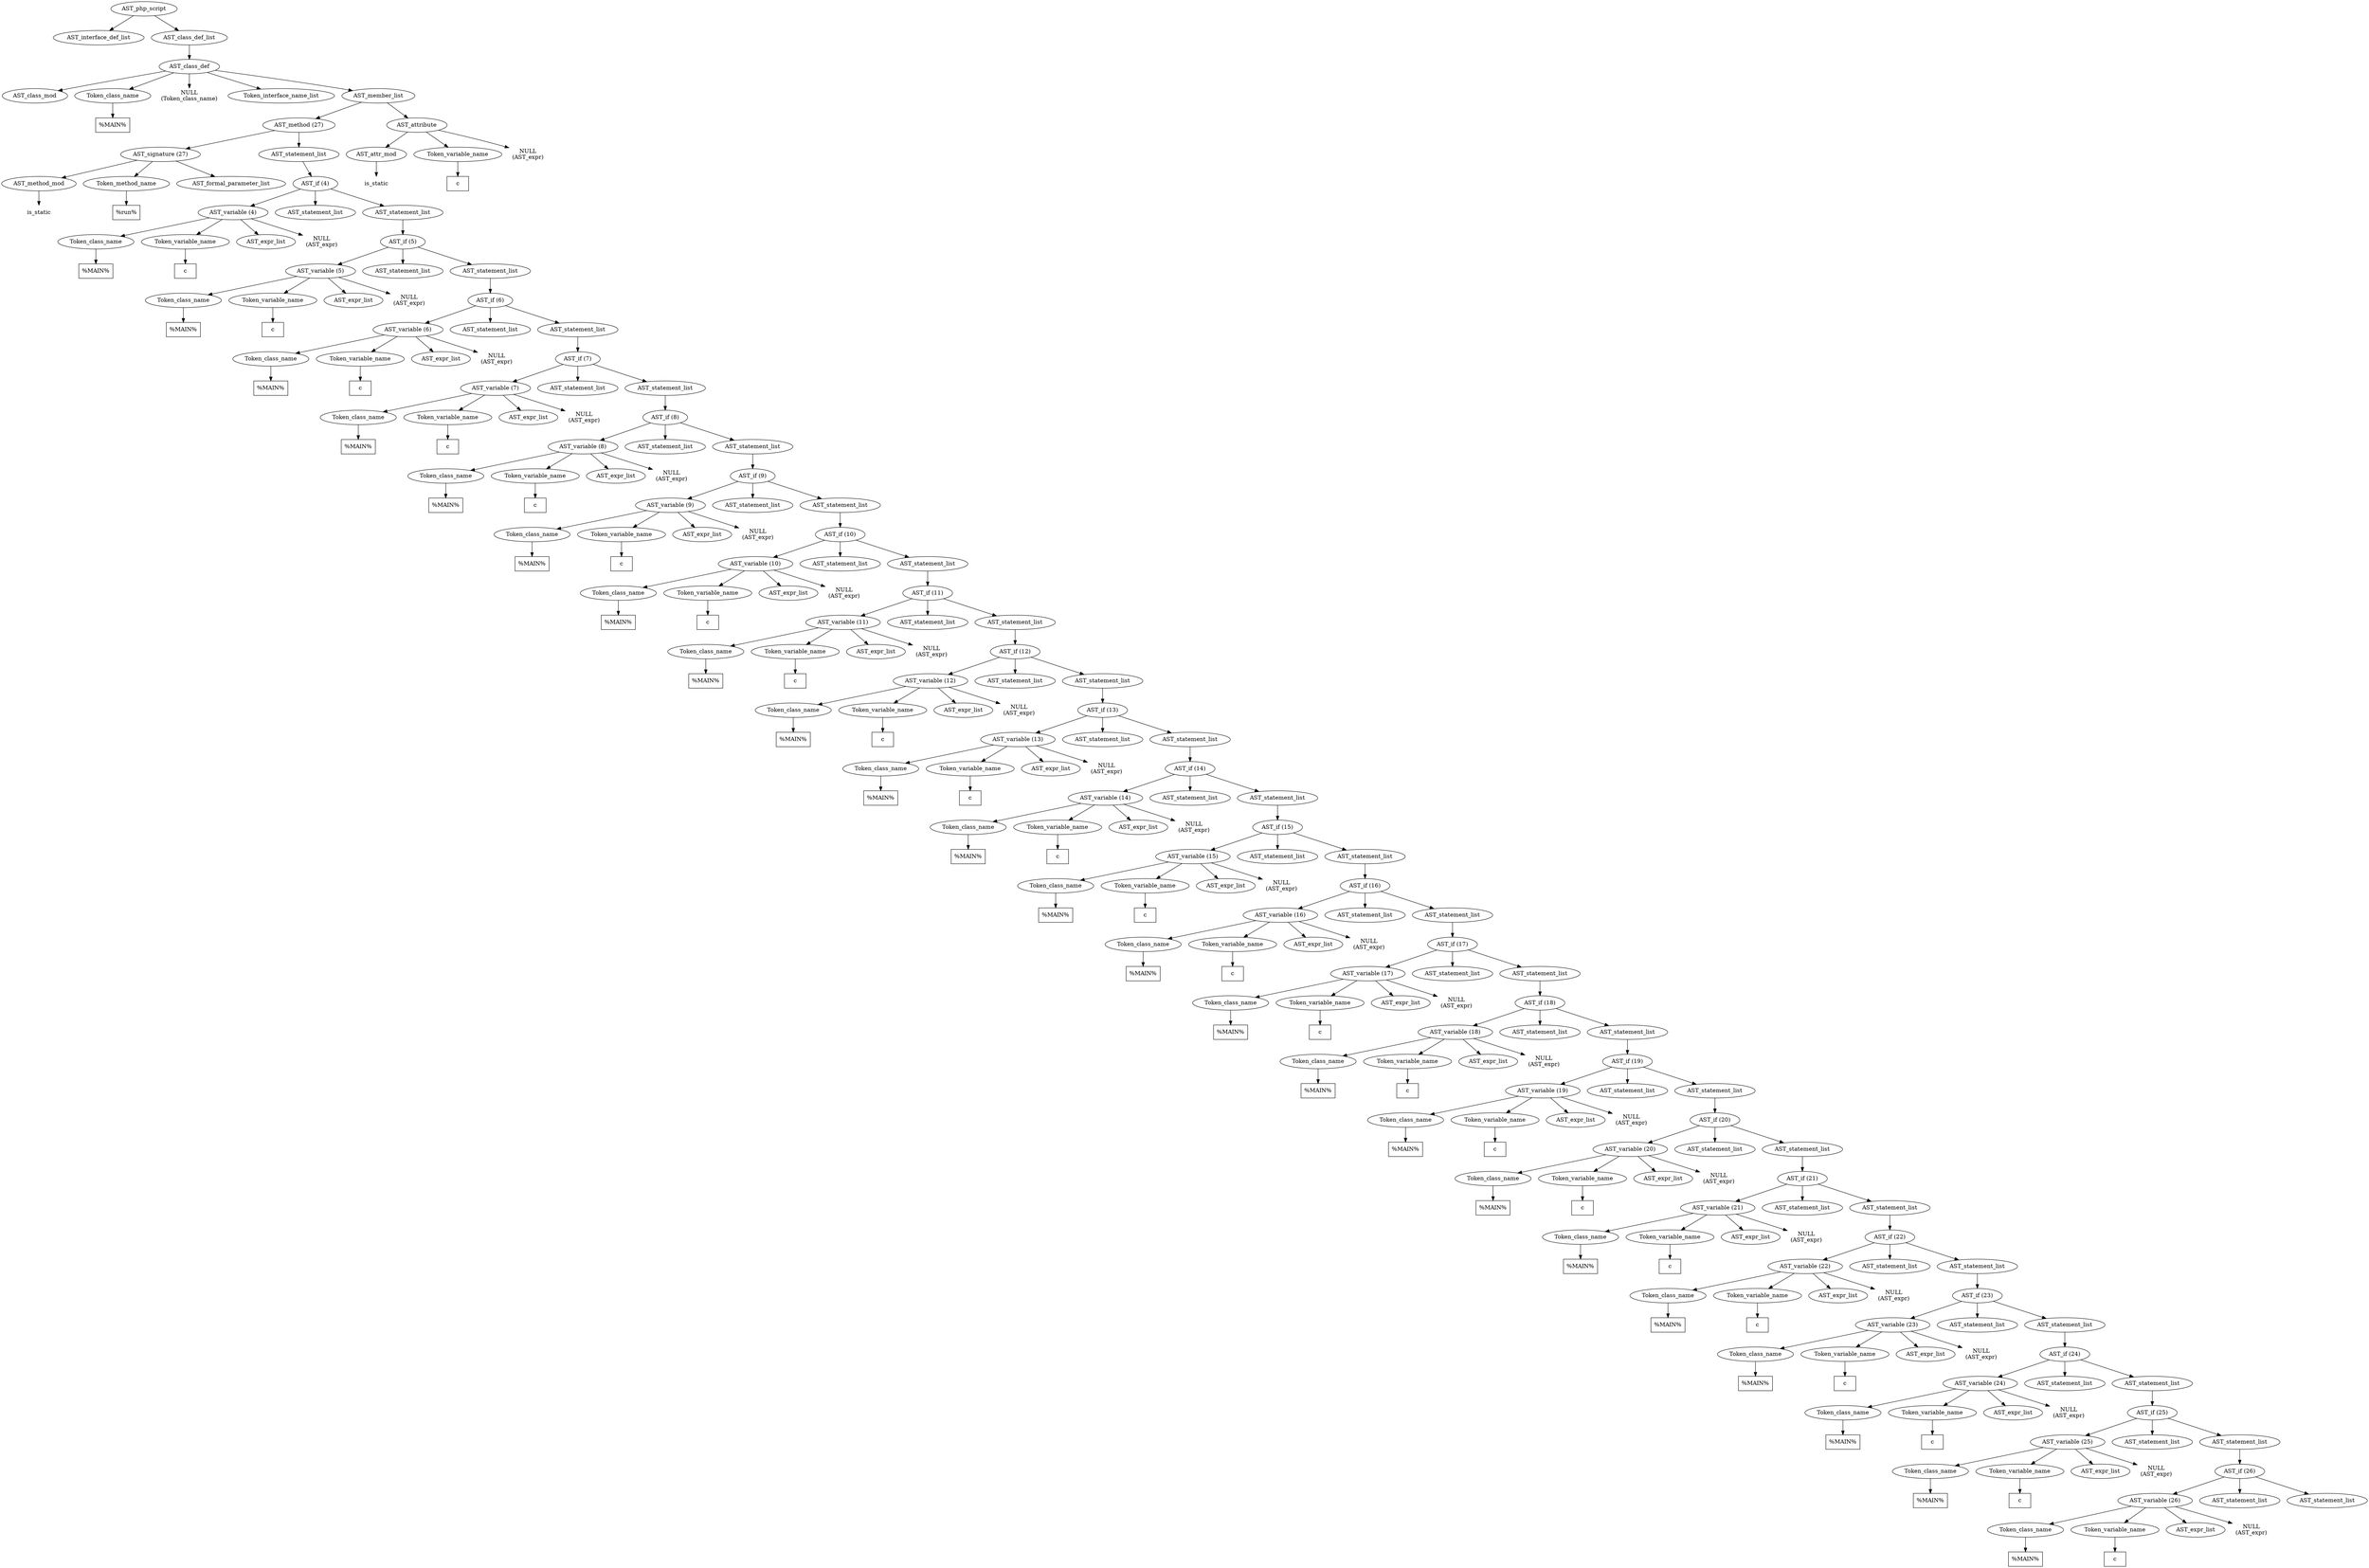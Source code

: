 /*
 * AST in dot format generated by phc -- the PHP compiler
 */

digraph AST {
node_0 [label="AST_php_script"];
node_1 [label="AST_interface_def_list"];
node_2 [label="AST_class_def_list"];
node_3 [label="AST_class_def"];
node_4 [label="AST_class_mod"];
node_5 [label="Token_class_name"];
node_6 [label="%MAIN%", shape=box]
node_5 -> node_6;
node_7 [label="NULL\n(Token_class_name)", shape=plaintext]
node_8 [label="Token_interface_name_list"];
node_9 [label="AST_member_list"];
node_10 [label="AST_method (27)"];
node_11 [label="AST_signature (27)"];
node_12 [label="AST_method_mod"];
node_13 [label="is_static", shape=plaintext]
node_12 -> node_13;
node_14 [label="Token_method_name"];
node_15 [label="%run%", shape=box]
node_14 -> node_15;
node_16 [label="AST_formal_parameter_list"];
node_11 -> node_16;
node_11 -> node_14;
node_11 -> node_12;
node_17 [label="AST_statement_list"];
node_18 [label="AST_if (4)"];
node_19 [label="AST_variable (4)"];
node_20 [label="Token_class_name"];
node_21 [label="%MAIN%", shape=box]
node_20 -> node_21;
node_22 [label="Token_variable_name"];
node_23 [label="c", shape=box]
node_22 -> node_23;
node_24 [label="AST_expr_list"];
node_25 [label="NULL\n(AST_expr)", shape=plaintext]
node_19 -> node_25;
node_19 -> node_24;
node_19 -> node_22;
node_19 -> node_20;
node_26 [label="AST_statement_list"];
node_27 [label="AST_statement_list"];
node_28 [label="AST_if (5)"];
node_29 [label="AST_variable (5)"];
node_30 [label="Token_class_name"];
node_31 [label="%MAIN%", shape=box]
node_30 -> node_31;
node_32 [label="Token_variable_name"];
node_33 [label="c", shape=box]
node_32 -> node_33;
node_34 [label="AST_expr_list"];
node_35 [label="NULL\n(AST_expr)", shape=plaintext]
node_29 -> node_35;
node_29 -> node_34;
node_29 -> node_32;
node_29 -> node_30;
node_36 [label="AST_statement_list"];
node_37 [label="AST_statement_list"];
node_38 [label="AST_if (6)"];
node_39 [label="AST_variable (6)"];
node_40 [label="Token_class_name"];
node_41 [label="%MAIN%", shape=box]
node_40 -> node_41;
node_42 [label="Token_variable_name"];
node_43 [label="c", shape=box]
node_42 -> node_43;
node_44 [label="AST_expr_list"];
node_45 [label="NULL\n(AST_expr)", shape=plaintext]
node_39 -> node_45;
node_39 -> node_44;
node_39 -> node_42;
node_39 -> node_40;
node_46 [label="AST_statement_list"];
node_47 [label="AST_statement_list"];
node_48 [label="AST_if (7)"];
node_49 [label="AST_variable (7)"];
node_50 [label="Token_class_name"];
node_51 [label="%MAIN%", shape=box]
node_50 -> node_51;
node_52 [label="Token_variable_name"];
node_53 [label="c", shape=box]
node_52 -> node_53;
node_54 [label="AST_expr_list"];
node_55 [label="NULL\n(AST_expr)", shape=plaintext]
node_49 -> node_55;
node_49 -> node_54;
node_49 -> node_52;
node_49 -> node_50;
node_56 [label="AST_statement_list"];
node_57 [label="AST_statement_list"];
node_58 [label="AST_if (8)"];
node_59 [label="AST_variable (8)"];
node_60 [label="Token_class_name"];
node_61 [label="%MAIN%", shape=box]
node_60 -> node_61;
node_62 [label="Token_variable_name"];
node_63 [label="c", shape=box]
node_62 -> node_63;
node_64 [label="AST_expr_list"];
node_65 [label="NULL\n(AST_expr)", shape=plaintext]
node_59 -> node_65;
node_59 -> node_64;
node_59 -> node_62;
node_59 -> node_60;
node_66 [label="AST_statement_list"];
node_67 [label="AST_statement_list"];
node_68 [label="AST_if (9)"];
node_69 [label="AST_variable (9)"];
node_70 [label="Token_class_name"];
node_71 [label="%MAIN%", shape=box]
node_70 -> node_71;
node_72 [label="Token_variable_name"];
node_73 [label="c", shape=box]
node_72 -> node_73;
node_74 [label="AST_expr_list"];
node_75 [label="NULL\n(AST_expr)", shape=plaintext]
node_69 -> node_75;
node_69 -> node_74;
node_69 -> node_72;
node_69 -> node_70;
node_76 [label="AST_statement_list"];
node_77 [label="AST_statement_list"];
node_78 [label="AST_if (10)"];
node_79 [label="AST_variable (10)"];
node_80 [label="Token_class_name"];
node_81 [label="%MAIN%", shape=box]
node_80 -> node_81;
node_82 [label="Token_variable_name"];
node_83 [label="c", shape=box]
node_82 -> node_83;
node_84 [label="AST_expr_list"];
node_85 [label="NULL\n(AST_expr)", shape=plaintext]
node_79 -> node_85;
node_79 -> node_84;
node_79 -> node_82;
node_79 -> node_80;
node_86 [label="AST_statement_list"];
node_87 [label="AST_statement_list"];
node_88 [label="AST_if (11)"];
node_89 [label="AST_variable (11)"];
node_90 [label="Token_class_name"];
node_91 [label="%MAIN%", shape=box]
node_90 -> node_91;
node_92 [label="Token_variable_name"];
node_93 [label="c", shape=box]
node_92 -> node_93;
node_94 [label="AST_expr_list"];
node_95 [label="NULL\n(AST_expr)", shape=plaintext]
node_89 -> node_95;
node_89 -> node_94;
node_89 -> node_92;
node_89 -> node_90;
node_96 [label="AST_statement_list"];
node_97 [label="AST_statement_list"];
node_98 [label="AST_if (12)"];
node_99 [label="AST_variable (12)"];
node_100 [label="Token_class_name"];
node_101 [label="%MAIN%", shape=box]
node_100 -> node_101;
node_102 [label="Token_variable_name"];
node_103 [label="c", shape=box]
node_102 -> node_103;
node_104 [label="AST_expr_list"];
node_105 [label="NULL\n(AST_expr)", shape=plaintext]
node_99 -> node_105;
node_99 -> node_104;
node_99 -> node_102;
node_99 -> node_100;
node_106 [label="AST_statement_list"];
node_107 [label="AST_statement_list"];
node_108 [label="AST_if (13)"];
node_109 [label="AST_variable (13)"];
node_110 [label="Token_class_name"];
node_111 [label="%MAIN%", shape=box]
node_110 -> node_111;
node_112 [label="Token_variable_name"];
node_113 [label="c", shape=box]
node_112 -> node_113;
node_114 [label="AST_expr_list"];
node_115 [label="NULL\n(AST_expr)", shape=plaintext]
node_109 -> node_115;
node_109 -> node_114;
node_109 -> node_112;
node_109 -> node_110;
node_116 [label="AST_statement_list"];
node_117 [label="AST_statement_list"];
node_118 [label="AST_if (14)"];
node_119 [label="AST_variable (14)"];
node_120 [label="Token_class_name"];
node_121 [label="%MAIN%", shape=box]
node_120 -> node_121;
node_122 [label="Token_variable_name"];
node_123 [label="c", shape=box]
node_122 -> node_123;
node_124 [label="AST_expr_list"];
node_125 [label="NULL\n(AST_expr)", shape=plaintext]
node_119 -> node_125;
node_119 -> node_124;
node_119 -> node_122;
node_119 -> node_120;
node_126 [label="AST_statement_list"];
node_127 [label="AST_statement_list"];
node_128 [label="AST_if (15)"];
node_129 [label="AST_variable (15)"];
node_130 [label="Token_class_name"];
node_131 [label="%MAIN%", shape=box]
node_130 -> node_131;
node_132 [label="Token_variable_name"];
node_133 [label="c", shape=box]
node_132 -> node_133;
node_134 [label="AST_expr_list"];
node_135 [label="NULL\n(AST_expr)", shape=plaintext]
node_129 -> node_135;
node_129 -> node_134;
node_129 -> node_132;
node_129 -> node_130;
node_136 [label="AST_statement_list"];
node_137 [label="AST_statement_list"];
node_138 [label="AST_if (16)"];
node_139 [label="AST_variable (16)"];
node_140 [label="Token_class_name"];
node_141 [label="%MAIN%", shape=box]
node_140 -> node_141;
node_142 [label="Token_variable_name"];
node_143 [label="c", shape=box]
node_142 -> node_143;
node_144 [label="AST_expr_list"];
node_145 [label="NULL\n(AST_expr)", shape=plaintext]
node_139 -> node_145;
node_139 -> node_144;
node_139 -> node_142;
node_139 -> node_140;
node_146 [label="AST_statement_list"];
node_147 [label="AST_statement_list"];
node_148 [label="AST_if (17)"];
node_149 [label="AST_variable (17)"];
node_150 [label="Token_class_name"];
node_151 [label="%MAIN%", shape=box]
node_150 -> node_151;
node_152 [label="Token_variable_name"];
node_153 [label="c", shape=box]
node_152 -> node_153;
node_154 [label="AST_expr_list"];
node_155 [label="NULL\n(AST_expr)", shape=plaintext]
node_149 -> node_155;
node_149 -> node_154;
node_149 -> node_152;
node_149 -> node_150;
node_156 [label="AST_statement_list"];
node_157 [label="AST_statement_list"];
node_158 [label="AST_if (18)"];
node_159 [label="AST_variable (18)"];
node_160 [label="Token_class_name"];
node_161 [label="%MAIN%", shape=box]
node_160 -> node_161;
node_162 [label="Token_variable_name"];
node_163 [label="c", shape=box]
node_162 -> node_163;
node_164 [label="AST_expr_list"];
node_165 [label="NULL\n(AST_expr)", shape=plaintext]
node_159 -> node_165;
node_159 -> node_164;
node_159 -> node_162;
node_159 -> node_160;
node_166 [label="AST_statement_list"];
node_167 [label="AST_statement_list"];
node_168 [label="AST_if (19)"];
node_169 [label="AST_variable (19)"];
node_170 [label="Token_class_name"];
node_171 [label="%MAIN%", shape=box]
node_170 -> node_171;
node_172 [label="Token_variable_name"];
node_173 [label="c", shape=box]
node_172 -> node_173;
node_174 [label="AST_expr_list"];
node_175 [label="NULL\n(AST_expr)", shape=plaintext]
node_169 -> node_175;
node_169 -> node_174;
node_169 -> node_172;
node_169 -> node_170;
node_176 [label="AST_statement_list"];
node_177 [label="AST_statement_list"];
node_178 [label="AST_if (20)"];
node_179 [label="AST_variable (20)"];
node_180 [label="Token_class_name"];
node_181 [label="%MAIN%", shape=box]
node_180 -> node_181;
node_182 [label="Token_variable_name"];
node_183 [label="c", shape=box]
node_182 -> node_183;
node_184 [label="AST_expr_list"];
node_185 [label="NULL\n(AST_expr)", shape=plaintext]
node_179 -> node_185;
node_179 -> node_184;
node_179 -> node_182;
node_179 -> node_180;
node_186 [label="AST_statement_list"];
node_187 [label="AST_statement_list"];
node_188 [label="AST_if (21)"];
node_189 [label="AST_variable (21)"];
node_190 [label="Token_class_name"];
node_191 [label="%MAIN%", shape=box]
node_190 -> node_191;
node_192 [label="Token_variable_name"];
node_193 [label="c", shape=box]
node_192 -> node_193;
node_194 [label="AST_expr_list"];
node_195 [label="NULL\n(AST_expr)", shape=plaintext]
node_189 -> node_195;
node_189 -> node_194;
node_189 -> node_192;
node_189 -> node_190;
node_196 [label="AST_statement_list"];
node_197 [label="AST_statement_list"];
node_198 [label="AST_if (22)"];
node_199 [label="AST_variable (22)"];
node_200 [label="Token_class_name"];
node_201 [label="%MAIN%", shape=box]
node_200 -> node_201;
node_202 [label="Token_variable_name"];
node_203 [label="c", shape=box]
node_202 -> node_203;
node_204 [label="AST_expr_list"];
node_205 [label="NULL\n(AST_expr)", shape=plaintext]
node_199 -> node_205;
node_199 -> node_204;
node_199 -> node_202;
node_199 -> node_200;
node_206 [label="AST_statement_list"];
node_207 [label="AST_statement_list"];
node_208 [label="AST_if (23)"];
node_209 [label="AST_variable (23)"];
node_210 [label="Token_class_name"];
node_211 [label="%MAIN%", shape=box]
node_210 -> node_211;
node_212 [label="Token_variable_name"];
node_213 [label="c", shape=box]
node_212 -> node_213;
node_214 [label="AST_expr_list"];
node_215 [label="NULL\n(AST_expr)", shape=plaintext]
node_209 -> node_215;
node_209 -> node_214;
node_209 -> node_212;
node_209 -> node_210;
node_216 [label="AST_statement_list"];
node_217 [label="AST_statement_list"];
node_218 [label="AST_if (24)"];
node_219 [label="AST_variable (24)"];
node_220 [label="Token_class_name"];
node_221 [label="%MAIN%", shape=box]
node_220 -> node_221;
node_222 [label="Token_variable_name"];
node_223 [label="c", shape=box]
node_222 -> node_223;
node_224 [label="AST_expr_list"];
node_225 [label="NULL\n(AST_expr)", shape=plaintext]
node_219 -> node_225;
node_219 -> node_224;
node_219 -> node_222;
node_219 -> node_220;
node_226 [label="AST_statement_list"];
node_227 [label="AST_statement_list"];
node_228 [label="AST_if (25)"];
node_229 [label="AST_variable (25)"];
node_230 [label="Token_class_name"];
node_231 [label="%MAIN%", shape=box]
node_230 -> node_231;
node_232 [label="Token_variable_name"];
node_233 [label="c", shape=box]
node_232 -> node_233;
node_234 [label="AST_expr_list"];
node_235 [label="NULL\n(AST_expr)", shape=plaintext]
node_229 -> node_235;
node_229 -> node_234;
node_229 -> node_232;
node_229 -> node_230;
node_236 [label="AST_statement_list"];
node_237 [label="AST_statement_list"];
node_238 [label="AST_if (26)"];
node_239 [label="AST_variable (26)"];
node_240 [label="Token_class_name"];
node_241 [label="%MAIN%", shape=box]
node_240 -> node_241;
node_242 [label="Token_variable_name"];
node_243 [label="c", shape=box]
node_242 -> node_243;
node_244 [label="AST_expr_list"];
node_245 [label="NULL\n(AST_expr)", shape=plaintext]
node_239 -> node_245;
node_239 -> node_244;
node_239 -> node_242;
node_239 -> node_240;
node_246 [label="AST_statement_list"];
node_247 [label="AST_statement_list"];
node_238 -> node_247;
node_238 -> node_246;
node_238 -> node_239;
node_237 -> node_238;
node_228 -> node_237;
node_228 -> node_236;
node_228 -> node_229;
node_227 -> node_228;
node_218 -> node_227;
node_218 -> node_226;
node_218 -> node_219;
node_217 -> node_218;
node_208 -> node_217;
node_208 -> node_216;
node_208 -> node_209;
node_207 -> node_208;
node_198 -> node_207;
node_198 -> node_206;
node_198 -> node_199;
node_197 -> node_198;
node_188 -> node_197;
node_188 -> node_196;
node_188 -> node_189;
node_187 -> node_188;
node_178 -> node_187;
node_178 -> node_186;
node_178 -> node_179;
node_177 -> node_178;
node_168 -> node_177;
node_168 -> node_176;
node_168 -> node_169;
node_167 -> node_168;
node_158 -> node_167;
node_158 -> node_166;
node_158 -> node_159;
node_157 -> node_158;
node_148 -> node_157;
node_148 -> node_156;
node_148 -> node_149;
node_147 -> node_148;
node_138 -> node_147;
node_138 -> node_146;
node_138 -> node_139;
node_137 -> node_138;
node_128 -> node_137;
node_128 -> node_136;
node_128 -> node_129;
node_127 -> node_128;
node_118 -> node_127;
node_118 -> node_126;
node_118 -> node_119;
node_117 -> node_118;
node_108 -> node_117;
node_108 -> node_116;
node_108 -> node_109;
node_107 -> node_108;
node_98 -> node_107;
node_98 -> node_106;
node_98 -> node_99;
node_97 -> node_98;
node_88 -> node_97;
node_88 -> node_96;
node_88 -> node_89;
node_87 -> node_88;
node_78 -> node_87;
node_78 -> node_86;
node_78 -> node_79;
node_77 -> node_78;
node_68 -> node_77;
node_68 -> node_76;
node_68 -> node_69;
node_67 -> node_68;
node_58 -> node_67;
node_58 -> node_66;
node_58 -> node_59;
node_57 -> node_58;
node_48 -> node_57;
node_48 -> node_56;
node_48 -> node_49;
node_47 -> node_48;
node_38 -> node_47;
node_38 -> node_46;
node_38 -> node_39;
node_37 -> node_38;
node_28 -> node_37;
node_28 -> node_36;
node_28 -> node_29;
node_27 -> node_28;
node_18 -> node_27;
node_18 -> node_26;
node_18 -> node_19;
node_17 -> node_18;
node_10 -> node_17;
node_10 -> node_11;
node_248 [label="AST_attribute"];
node_249 [label="AST_attr_mod"];
node_250 [label="is_static", shape=plaintext]
node_249 -> node_250;
node_251 [label="Token_variable_name"];
node_252 [label="c", shape=box]
node_251 -> node_252;
node_253 [label="NULL\n(AST_expr)", shape=plaintext]
node_248 -> node_253;
node_248 -> node_251;
node_248 -> node_249;
node_9 -> node_248;
node_9 -> node_10;
node_3 -> node_9;
node_3 -> node_8;
node_3 -> node_7;
node_3 -> node_5;
node_3 -> node_4;
node_2 -> node_3;
node_0 -> node_2;
node_0 -> node_1;
}
